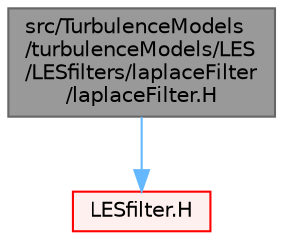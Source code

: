 digraph "src/TurbulenceModels/turbulenceModels/LES/LESfilters/laplaceFilter/laplaceFilter.H"
{
 // LATEX_PDF_SIZE
  bgcolor="transparent";
  edge [fontname=Helvetica,fontsize=10,labelfontname=Helvetica,labelfontsize=10];
  node [fontname=Helvetica,fontsize=10,shape=box,height=0.2,width=0.4];
  Node1 [id="Node000001",label="src/TurbulenceModels\l/turbulenceModels/LES\l/LESfilters/laplaceFilter\l/laplaceFilter.H",height=0.2,width=0.4,color="gray40", fillcolor="grey60", style="filled", fontcolor="black",tooltip=" "];
  Node1 -> Node2 [id="edge1_Node000001_Node000002",color="steelblue1",style="solid",tooltip=" "];
  Node2 [id="Node000002",label="LESfilter.H",height=0.2,width=0.4,color="red", fillcolor="#FFF0F0", style="filled",URL="$LESfilter_8H.html",tooltip=" "];
}

